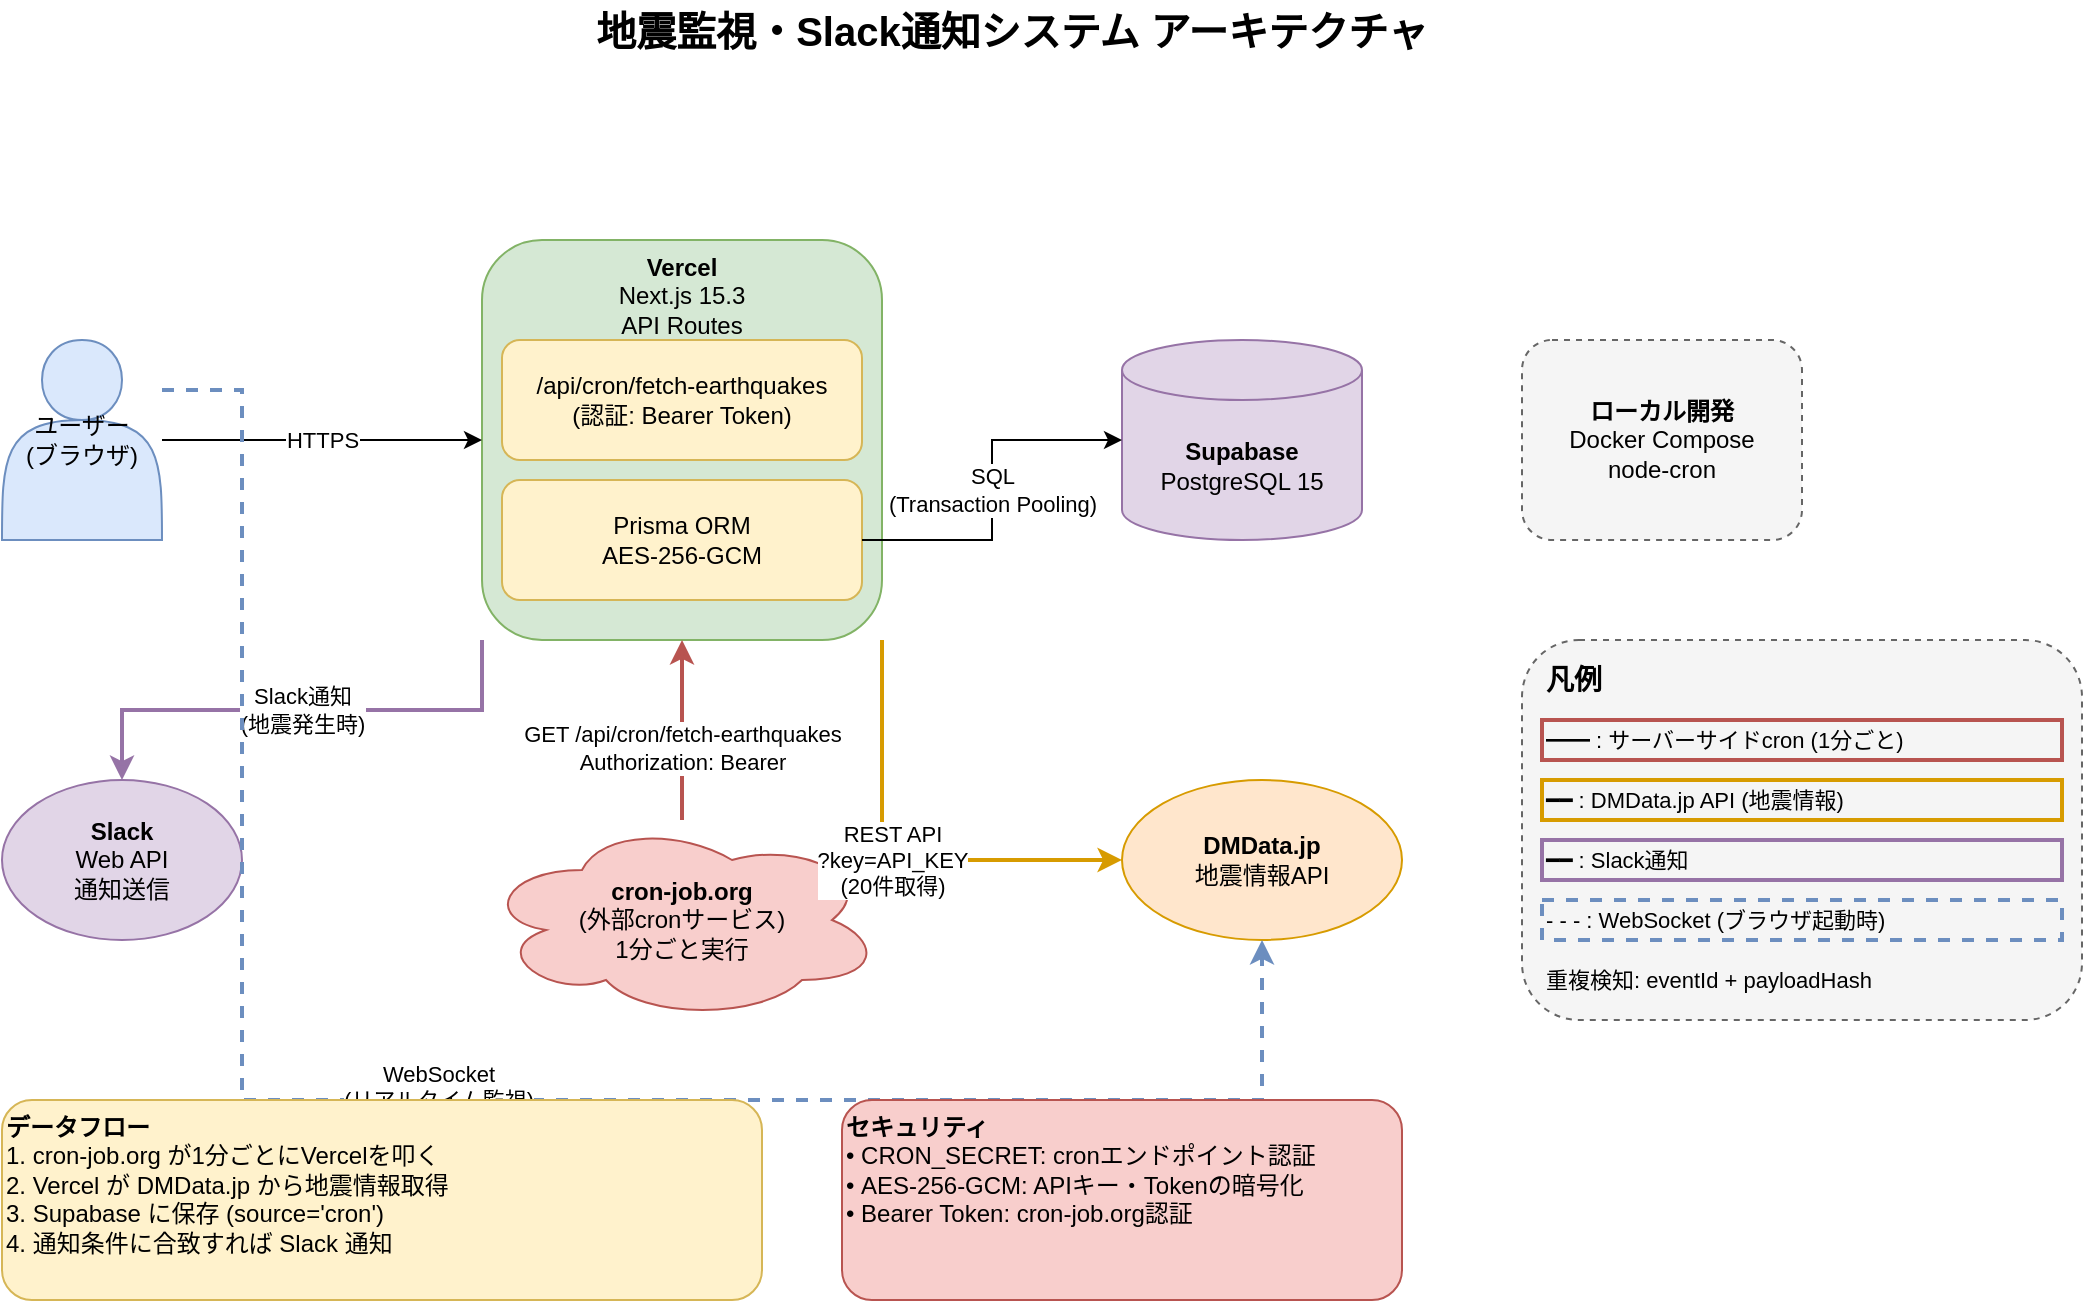 <mxfile version="22.0.0">
  <diagram name="System Architecture" id="architecture">
    <mxGraphModel dx="1422" dy="794" grid="1" gridSize="10" guides="1" tooltips="1" connect="1" arrows="1" fold="1" page="1" pageScale="1" pageWidth="1169" pageHeight="827" math="0" shadow="0">
      <root>
        <mxCell id="0" />
        <mxCell id="1" parent="0" />

        <!-- Title -->
        <mxCell id="title" value="地震監視・Slack通知システム アーキテクチャ" style="text;html=1;strokeColor=none;fillColor=none;align=center;verticalAlign=middle;whiteSpace=wrap;rounded=0;fontSize=20;fontStyle=1" vertex="1" parent="1">
          <mxGeometry x="320" y="30" width="530" height="30" as="geometry" />
        </mxCell>

        <!-- User/Browser -->
        <mxCell id="user" value="ユーザー&lt;br&gt;(ブラウザ)" style="shape=actor;whiteSpace=wrap;html=1;fillColor=#dae8fc;strokeColor=#6c8ebf;" vertex="1" parent="1">
          <mxGeometry x="80" y="200" width="80" height="100" as="geometry" />
        </mxCell>

        <!-- Vercel/Next.js -->
        <mxCell id="vercel" value="&lt;b&gt;Vercel&lt;/b&gt;&lt;br&gt;Next.js 15.3&lt;br&gt;API Routes&lt;br&gt;React 19" style="rounded=1;whiteSpace=wrap;html=1;fillColor=#d5e8d4;strokeColor=#82b366;verticalAlign=top;" vertex="1" parent="1">
          <mxGeometry x="320" y="150" width="200" height="200" as="geometry" />
        </mxCell>

        <!-- Vercel内の要素 -->
        <mxCell id="vercel-api" value="/api/cron/fetch-earthquakes&lt;br&gt;(認証: Bearer Token)" style="rounded=1;whiteSpace=wrap;html=1;fillColor=#fff2cc;strokeColor=#d6b656;" vertex="1" parent="1">
          <mxGeometry x="330" y="200" width="180" height="60" as="geometry" />
        </mxCell>

        <mxCell id="vercel-db" value="Prisma ORM&lt;br&gt;AES-256-GCM" style="rounded=1;whiteSpace=wrap;html=1;fillColor=#fff2cc;strokeColor=#d6b656;" vertex="1" parent="1">
          <mxGeometry x="330" y="270" width="180" height="60" as="geometry" />
        </mxCell>

        <!-- Supabase -->
        <mxCell id="supabase" value="&lt;b&gt;Supabase&lt;/b&gt;&lt;br&gt;PostgreSQL 15" style="shape=cylinder3;whiteSpace=wrap;html=1;boundedLbl=1;backgroundOutline=1;size=15;fillColor=#e1d5e7;strokeColor=#9673a6;" vertex="1" parent="1">
          <mxGeometry x="640" y="200" width="120" height="100" as="geometry" />
        </mxCell>

        <!-- cron-job.org -->
        <mxCell id="cronjob" value="&lt;b&gt;cron-job.org&lt;/b&gt;&lt;br&gt;(外部cronサービス)&lt;br&gt;1分ごと実行" style="ellipse;shape=cloud;whiteSpace=wrap;html=1;fillColor=#f8cecc;strokeColor=#b85450;" vertex="1" parent="1">
          <mxGeometry x="320" y="440" width="200" height="100" as="geometry" />
        </mxCell>

        <!-- DMData.jp -->
        <mxCell id="dmdata" value="&lt;b&gt;DMData.jp&lt;/b&gt;&lt;br&gt;地震情報API" style="ellipse;whiteSpace=wrap;html=1;fillColor=#ffe6cc;strokeColor=#d79b00;" vertex="1" parent="1">
          <mxGeometry x="640" y="420" width="140" height="80" as="geometry" />
        </mxCell>

        <!-- Slack -->
        <mxCell id="slack" value="&lt;b&gt;Slack&lt;/b&gt;&lt;br&gt;Web API&lt;br&gt;通知送信" style="ellipse;whiteSpace=wrap;html=1;fillColor=#e1d5e7;strokeColor=#9673a6;" vertex="1" parent="1">
          <mxGeometry x="80" y="420" width="120" height="80" as="geometry" />
        </mxCell>

        <!-- Local Development -->
        <mxCell id="local" value="&lt;b&gt;ローカル開発&lt;/b&gt;&lt;br&gt;Docker Compose&lt;br&gt;node-cron" style="rounded=1;whiteSpace=wrap;html=1;fillColor=#f5f5f5;strokeColor=#666666;dashed=1;" vertex="1" parent="1">
          <mxGeometry x="840" y="200" width="140" height="100" as="geometry" />
        </mxCell>

        <!-- Arrows -->

        <!-- User to Vercel -->
        <mxCell id="arrow1" value="HTTPS" style="edgeStyle=orthogonalEdgeStyle;rounded=0;orthogonalLoop=1;jettySize=auto;html=1;exitX=1;exitY=0.5;exitDx=0;exitDy=0;entryX=0;entryY=0.5;entryDx=0;entryDy=0;" edge="1" parent="1" source="user" target="vercel">
          <mxGeometry relative="1" as="geometry" />
        </mxCell>

        <!-- Vercel to Supabase -->
        <mxCell id="arrow2" value="SQL&lt;br&gt;(Transaction Pooling)" style="edgeStyle=orthogonalEdgeStyle;rounded=0;orthogonalLoop=1;jettySize=auto;html=1;exitX=1;exitY=0.5;exitDx=0;exitDy=0;entryX=0;entryY=0.5;entryDx=0;entryDy=0;entryPerimeter=0;" edge="1" parent="1" source="vercel-db" target="supabase">
          <mxGeometry relative="1" as="geometry">
            <mxPoint x="570" y="250" as="sourcePoint" />
          </mxGeometry>
        </mxCell>

        <!-- cron-job.org to Vercel -->
        <mxCell id="arrow3" value="GET /api/cron/fetch-earthquakes&lt;br&gt;Authorization: Bearer &lt;SECRET&gt;" style="edgeStyle=orthogonalEdgeStyle;rounded=0;orthogonalLoop=1;jettySize=auto;html=1;exitX=0.5;exitY=0;exitDx=0;exitDy=0;entryX=0.5;entryY=1;entryDx=0;entryDy=0;strokeColor=#b85450;strokeWidth=2;" edge="1" parent="1" source="cronjob" target="vercel">
          <mxGeometry x="-0.2" relative="1" as="geometry">
            <mxPoint as="offset" />
          </mxGeometry>
        </mxCell>

        <!-- Vercel to DMData.jp -->
        <mxCell id="arrow4" value="REST API&lt;br&gt;?key=API_KEY&lt;br&gt;(20件取得)" style="edgeStyle=orthogonalEdgeStyle;rounded=0;orthogonalLoop=1;jettySize=auto;html=1;exitX=1;exitY=1;exitDx=0;exitDy=0;entryX=0;entryY=0.5;entryDx=0;entryDy=0;strokeColor=#d79b00;strokeWidth=2;" edge="1" parent="1" source="vercel" target="dmdata">
          <mxGeometry relative="1" as="geometry" />
        </mxCell>

        <!-- Vercel to Slack -->
        <mxCell id="arrow5" value="Slack通知&lt;br&gt;(地震発生時)" style="edgeStyle=orthogonalEdgeStyle;rounded=0;orthogonalLoop=1;jettySize=auto;html=1;exitX=0;exitY=1;exitDx=0;exitDy=0;entryX=0.5;entryY=0;entryDx=0;entryDy=0;strokeColor=#9673a6;strokeWidth=2;" edge="1" parent="1" source="vercel" target="slack">
          <mxGeometry relative="1" as="geometry" />
        </mxCell>

        <!-- WebSocket (User to DMData via Vercel) -->
        <mxCell id="arrow6" value="WebSocket&lt;br&gt;(リアルタイム監視)&lt;br&gt;/monitor画面" style="edgeStyle=orthogonalEdgeStyle;rounded=0;orthogonalLoop=1;jettySize=auto;html=1;exitX=1;exitY=0.25;exitDx=0;exitDy=0;entryX=0.5;entryY=1;entryDx=0;entryDy=0;strokeColor=#6c8ebf;strokeWidth=2;dashed=1;" edge="1" parent="1" source="user" target="dmdata">
          <mxGeometry relative="1" as="geometry">
            <Array as="points">
              <mxPoint x="200" y="225" />
              <mxPoint x="200" y="580" />
              <mxPoint x="710" y="580" />
            </Array>
          </mxGeometry>
        </mxCell>

        <!-- Legend -->
        <mxCell id="legend-box" value="" style="rounded=1;whiteSpace=wrap;html=1;fillColor=#f5f5f5;strokeColor=#666666;dashed=1;" vertex="1" parent="1">
          <mxGeometry x="840" y="350" width="280" height="190" as="geometry" />
        </mxCell>

        <mxCell id="legend-title" value="&lt;b&gt;凡例&lt;/b&gt;" style="text;html=1;strokeColor=none;fillColor=none;align=left;verticalAlign=middle;whiteSpace=wrap;rounded=0;fontSize=14;fontStyle=1" vertex="1" parent="1">
          <mxGeometry x="850" y="360" width="100" height="20" as="geometry" />
        </mxCell>

        <mxCell id="legend1" value="━━ : サーバーサイドcron (1分ごと)" style="text;html=1;strokeColor=#b85450;fillColor=none;align=left;verticalAlign=middle;whiteSpace=wrap;rounded=0;fontSize=11;strokeWidth=2;" vertex="1" parent="1">
          <mxGeometry x="850" y="390" width="260" height="20" as="geometry" />
        </mxCell>

        <mxCell id="legend2" value="━━ : DMData.jp API (地震情報)" style="text;html=1;strokeColor=#d79b00;fillColor=none;align=left;verticalAlign=middle;whiteSpace=wrap;rounded=0;fontSize=11;strokeWidth=2;" vertex="1" parent="1">
          <mxGeometry x="850" y="420" width="260" height="20" as="geometry" />
        </mxCell>

        <mxCell id="legend3" value="━━ : Slack通知" style="text;html=1;strokeColor=#9673a6;fillColor=none;align=left;verticalAlign=middle;whiteSpace=wrap;rounded=0;fontSize=11;strokeWidth=2;" vertex="1" parent="1">
          <mxGeometry x="850" y="450" width="260" height="20" as="geometry" />
        </mxCell>

        <mxCell id="legend4" value="- - - : WebSocket (ブラウザ起動時)" style="text;html=1;strokeColor=#6c8ebf;fillColor=none;align=left;verticalAlign=middle;whiteSpace=wrap;rounded=0;fontSize=11;strokeWidth=2;dashed=1;" vertex="1" parent="1">
          <mxGeometry x="850" y="480" width="260" height="20" as="geometry" />
        </mxCell>

        <mxCell id="legend5" value="重複検知: eventId + payloadHash" style="text;html=1;strokeColor=none;fillColor=none;align=left;verticalAlign=middle;whiteSpace=wrap;rounded=0;fontSize=11;" vertex="1" parent="1">
          <mxGeometry x="850" y="510" width="260" height="20" as="geometry" />
        </mxCell>

        <!-- Data Flow Notes -->
        <mxCell id="note1" value="&lt;b&gt;データフロー&lt;/b&gt;&lt;br&gt;1. cron-job.org が1分ごとにVercelを叩く&lt;br&gt;2. Vercel が DMData.jp から地震情報取得&lt;br&gt;3. Supabase に保存 (source='cron')&lt;br&gt;4. 通知条件に合致すれば Slack 通知" style="rounded=1;whiteSpace=wrap;html=1;fillColor=#fff2cc;strokeColor=#d6b656;align=left;verticalAlign=top;" vertex="1" parent="1">
          <mxGeometry x="80" y="580" width="380" height="100" as="geometry" />
        </mxCell>

        <mxCell id="note2" value="&lt;b&gt;セキュリティ&lt;/b&gt;&lt;br&gt;• CRON_SECRET: cronエンドポイント認証&lt;br&gt;• AES-256-GCM: APIキー・Tokenの暗号化&lt;br&gt;• Bearer Token: cron-job.org認証" style="rounded=1;whiteSpace=wrap;html=1;fillColor=#f8cecc;strokeColor=#b85450;align=left;verticalAlign=top;" vertex="1" parent="1">
          <mxGeometry x="500" y="580" width="280" height="100" as="geometry" />
        </mxCell>

      </root>
    </mxGraphModel>
  </diagram>
</mxfile>